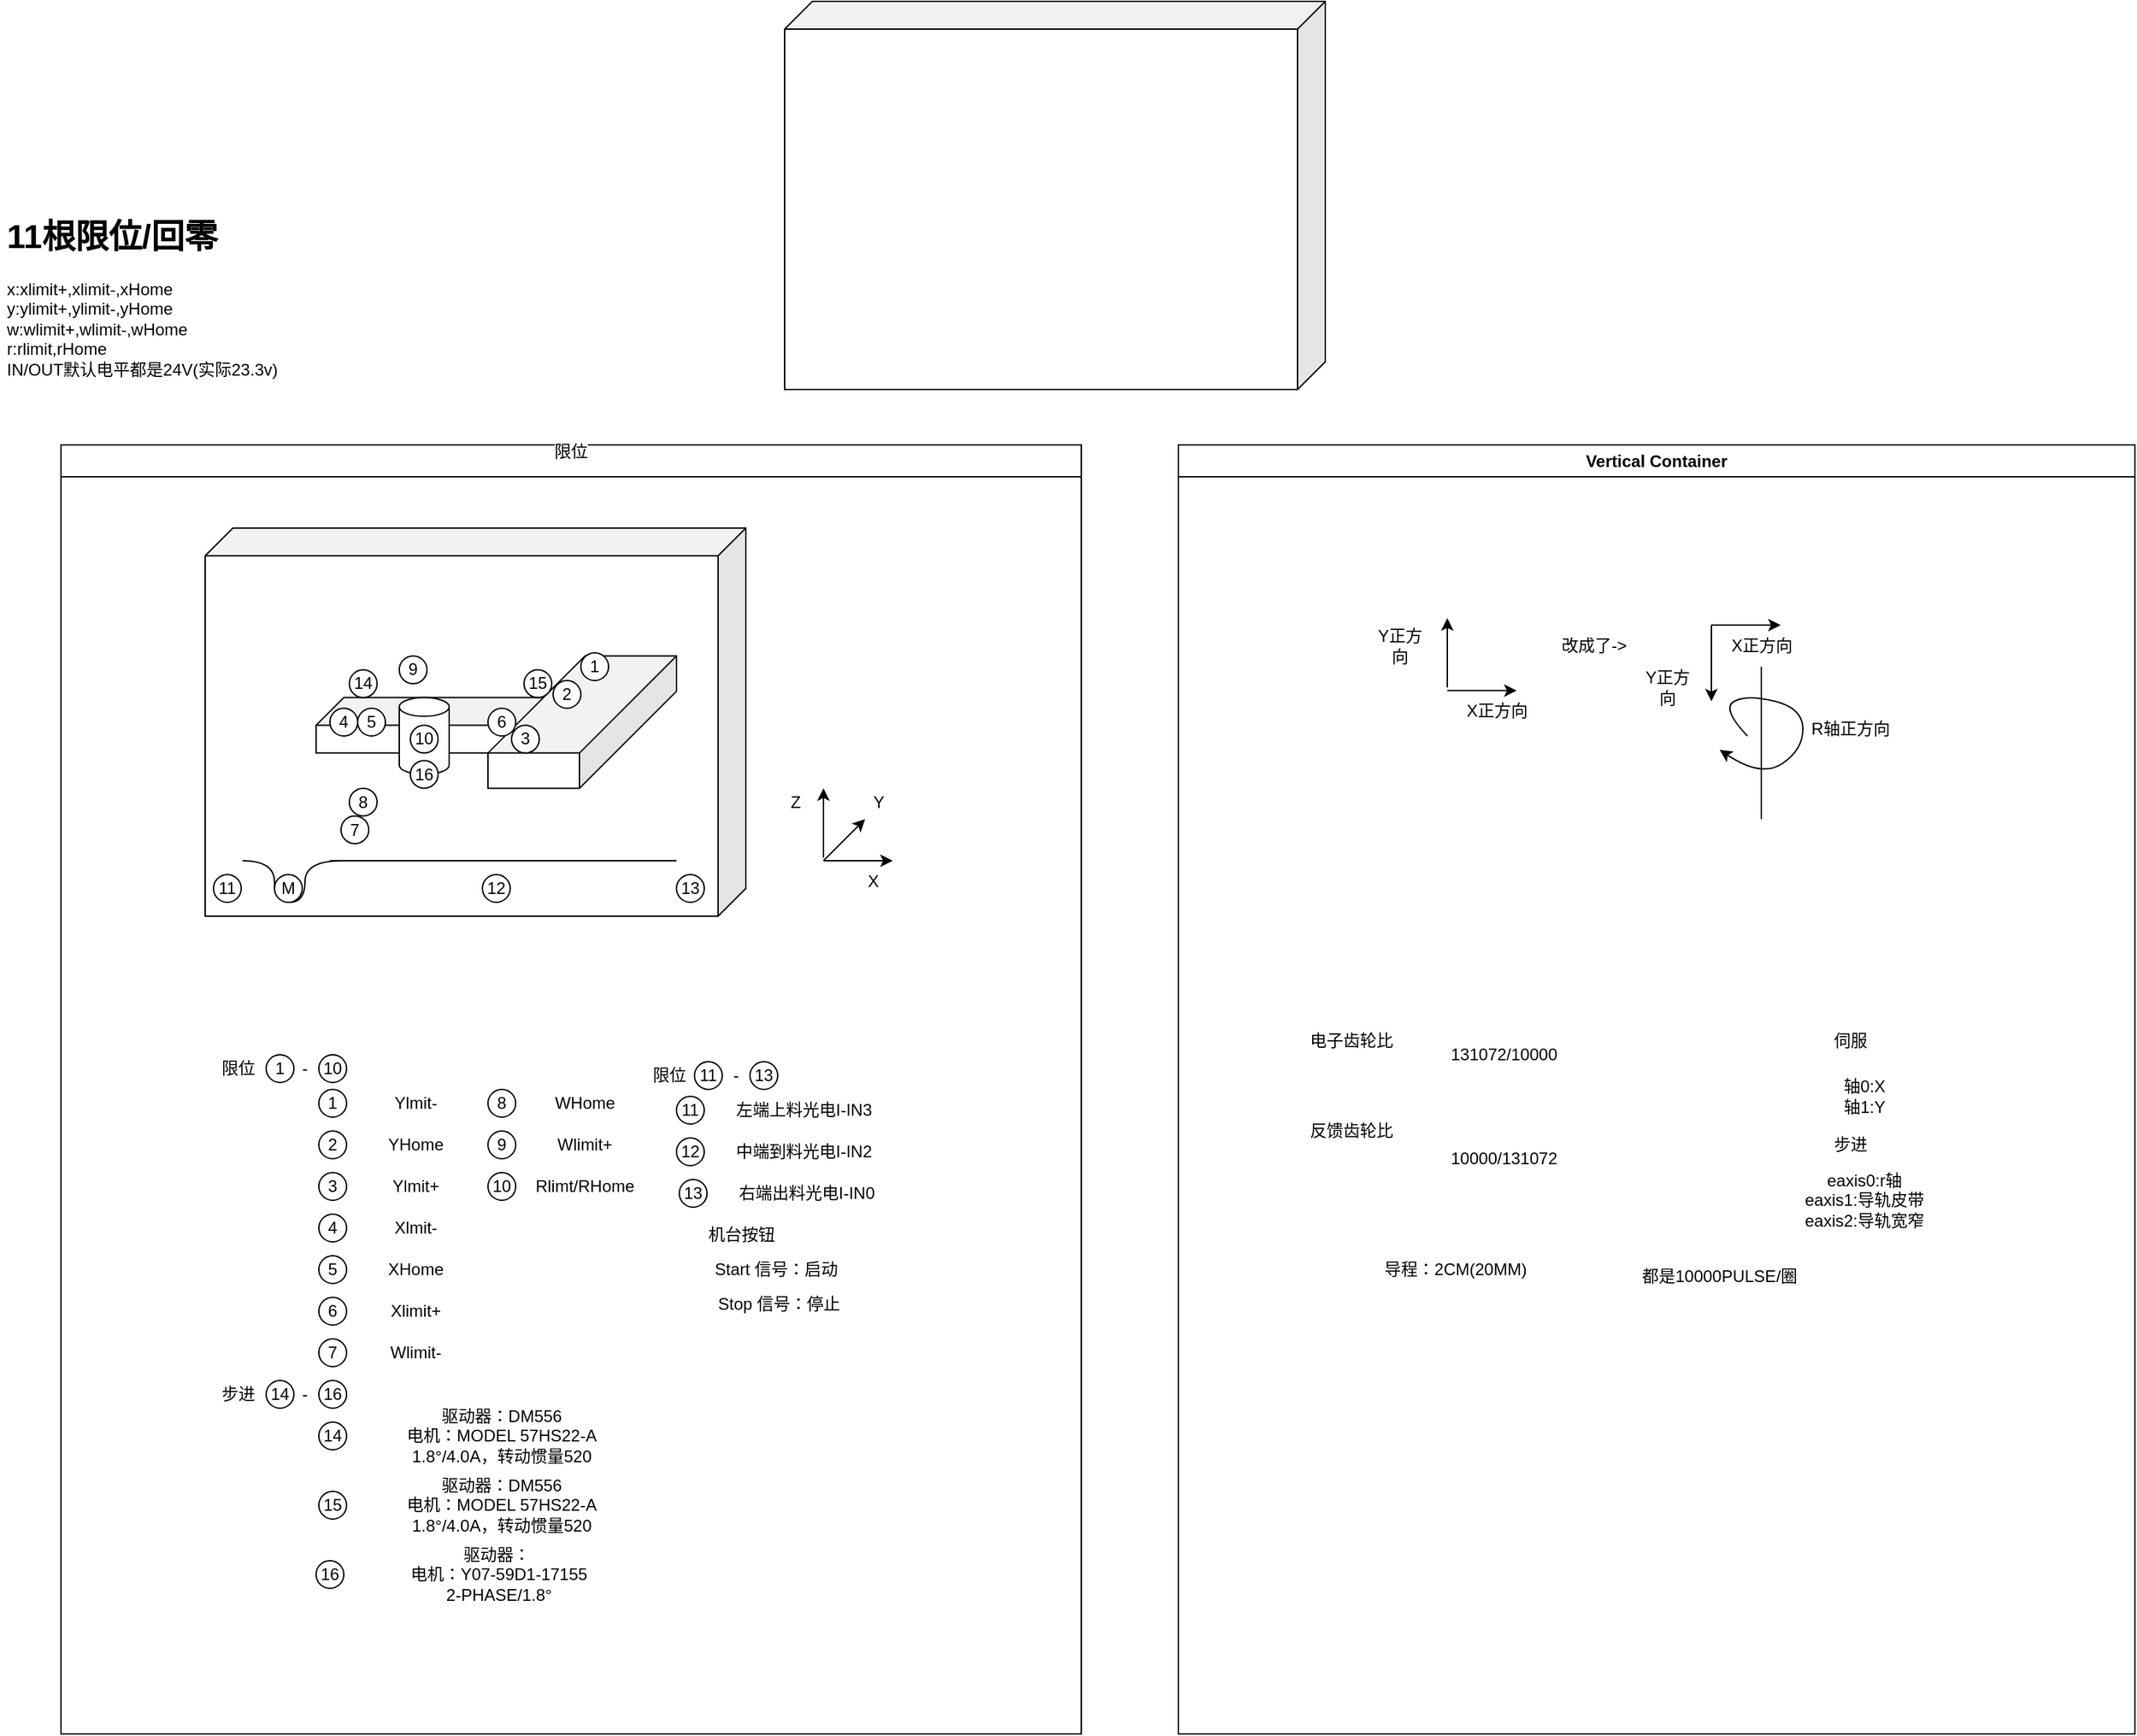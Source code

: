 <mxfile version="21.6.2" type="github">
  <diagram name="第 1 页" id="8xISH4OoHk16N2n0mDrF">
    <mxGraphModel dx="2358" dy="2437" grid="1" gridSize="10" guides="1" tooltips="1" connect="1" arrows="1" fold="1" page="1" pageScale="1" pageWidth="827" pageHeight="1169" math="0" shadow="0">
      <root>
        <mxCell id="0" />
        <mxCell id="1" parent="0" />
        <mxCell id="YGEKBtAMTnWdd1QfSGZH-1" value="&lt;h1&gt;11根限位/回零&lt;/h1&gt;&lt;div&gt;x:xlimit+,xlimit-,xHome&lt;/div&gt;&lt;div&gt;y:ylimit+,ylimit-,yHome&lt;br&gt;&lt;/div&gt;&lt;div&gt;w:wlimit+,wlimit-,wHome&lt;br&gt;&lt;/div&gt;&lt;div&gt;r:rlimit,rHome&lt;br&gt;&lt;/div&gt;&lt;div&gt;IN/OUT默认电平都是24V(实际23.3v)&lt;/div&gt;" style="text;html=1;strokeColor=none;fillColor=none;spacing=5;spacingTop=-20;whiteSpace=wrap;overflow=hidden;rounded=0;" parent="1" vertex="1">
          <mxGeometry x="40" y="60" width="210" height="160" as="geometry" />
        </mxCell>
        <mxCell id="YGEKBtAMTnWdd1QfSGZH-14" value="&#xa;&lt;span style=&quot;color: rgb(0, 0, 0); font-family: Helvetica; font-size: 12px; font-style: normal; font-variant-ligatures: normal; font-variant-caps: normal; font-weight: 400; letter-spacing: normal; orphans: 2; text-align: center; text-indent: 0px; text-transform: none; widows: 2; word-spacing: 0px; -webkit-text-stroke-width: 0px; background-color: rgb(251, 251, 251); text-decoration-thickness: initial; text-decoration-style: initial; text-decoration-color: initial; float: none; display: inline !important;&quot;&gt;限位&lt;/span&gt;&#xa;&#xa;" style="swimlane;whiteSpace=wrap;html=1;" parent="1" vertex="1">
          <mxGeometry x="84" y="230" width="736" height="930" as="geometry" />
        </mxCell>
        <mxCell id="YGEKBtAMTnWdd1QfSGZH-2" value="" style="shape=cube;whiteSpace=wrap;html=1;boundedLbl=1;backgroundOutline=1;darkOpacity=0.05;darkOpacity2=0.1;direction=east;flipH=1;" parent="YGEKBtAMTnWdd1QfSGZH-14" vertex="1">
          <mxGeometry x="104" y="60" width="390" height="280" as="geometry" />
        </mxCell>
        <mxCell id="YGEKBtAMTnWdd1QfSGZH-3" value="" style="shape=cube;whiteSpace=wrap;html=1;boundedLbl=1;backgroundOutline=1;darkOpacity=0.05;darkOpacity2=0.1;flipV=0;flipH=1;" parent="YGEKBtAMTnWdd1QfSGZH-14" vertex="1">
          <mxGeometry x="184" y="182.28" width="170" height="40" as="geometry" />
        </mxCell>
        <mxCell id="YGEKBtAMTnWdd1QfSGZH-10" value="" style="shape=cube;whiteSpace=wrap;html=1;boundedLbl=1;backgroundOutline=1;darkOpacity=0.05;darkOpacity2=0.1;flipH=0;direction=west;flipV=1;rotation=0;size=70;" parent="YGEKBtAMTnWdd1QfSGZH-14" vertex="1">
          <mxGeometry x="308" y="152.28" width="136" height="95.43" as="geometry" />
        </mxCell>
        <mxCell id="YGEKBtAMTnWdd1QfSGZH-5" value="" style="shape=cylinder3;whiteSpace=wrap;html=1;boundedLbl=1;backgroundOutline=1;size=6.755;flipV=0;" parent="YGEKBtAMTnWdd1QfSGZH-14" vertex="1">
          <mxGeometry x="244" y="182.28" width="36" height="55.43" as="geometry" />
        </mxCell>
        <mxCell id="YGEKBtAMTnWdd1QfSGZH-20" value="1" style="ellipse;whiteSpace=wrap;html=1;aspect=fixed;" parent="YGEKBtAMTnWdd1QfSGZH-14" vertex="1">
          <mxGeometry x="375" y="150" width="20" height="20" as="geometry" />
        </mxCell>
        <mxCell id="YGEKBtAMTnWdd1QfSGZH-59" value="2" style="ellipse;whiteSpace=wrap;html=1;aspect=fixed;" parent="YGEKBtAMTnWdd1QfSGZH-14" vertex="1">
          <mxGeometry x="355" y="170" width="20" height="20" as="geometry" />
        </mxCell>
        <mxCell id="YGEKBtAMTnWdd1QfSGZH-60" value="3" style="ellipse;whiteSpace=wrap;html=1;aspect=fixed;" parent="YGEKBtAMTnWdd1QfSGZH-14" vertex="1">
          <mxGeometry x="325" y="202.28" width="20" height="20" as="geometry" />
        </mxCell>
        <mxCell id="YGEKBtAMTnWdd1QfSGZH-61" value="4" style="ellipse;whiteSpace=wrap;html=1;aspect=fixed;" parent="YGEKBtAMTnWdd1QfSGZH-14" vertex="1">
          <mxGeometry x="194" y="189.99" width="20" height="20" as="geometry" />
        </mxCell>
        <mxCell id="YGEKBtAMTnWdd1QfSGZH-62" value="5" style="ellipse;whiteSpace=wrap;html=1;aspect=fixed;" parent="YGEKBtAMTnWdd1QfSGZH-14" vertex="1">
          <mxGeometry x="214" y="190" width="20" height="20" as="geometry" />
        </mxCell>
        <mxCell id="YGEKBtAMTnWdd1QfSGZH-63" value="6" style="ellipse;whiteSpace=wrap;html=1;aspect=fixed;" parent="YGEKBtAMTnWdd1QfSGZH-14" vertex="1">
          <mxGeometry x="308" y="189.99" width="20" height="20" as="geometry" />
        </mxCell>
        <mxCell id="YGEKBtAMTnWdd1QfSGZH-64" value="7" style="ellipse;whiteSpace=wrap;html=1;aspect=fixed;" parent="YGEKBtAMTnWdd1QfSGZH-14" vertex="1">
          <mxGeometry x="202" y="267.71" width="20" height="20" as="geometry" />
        </mxCell>
        <mxCell id="YGEKBtAMTnWdd1QfSGZH-65" value="8" style="ellipse;whiteSpace=wrap;html=1;aspect=fixed;" parent="YGEKBtAMTnWdd1QfSGZH-14" vertex="1">
          <mxGeometry x="208" y="247.71" width="20" height="20" as="geometry" />
        </mxCell>
        <mxCell id="YGEKBtAMTnWdd1QfSGZH-66" value="9" style="ellipse;whiteSpace=wrap;html=1;aspect=fixed;" parent="YGEKBtAMTnWdd1QfSGZH-14" vertex="1">
          <mxGeometry x="244" y="152.28" width="20" height="20" as="geometry" />
        </mxCell>
        <mxCell id="YGEKBtAMTnWdd1QfSGZH-77" value="" style="group;rotation=180;" parent="YGEKBtAMTnWdd1QfSGZH-14" vertex="1" connectable="0">
          <mxGeometry x="190" y="570" width="370" height="40" as="geometry" />
        </mxCell>
        <mxCell id="YGEKBtAMTnWdd1QfSGZH-75" value="" style="endArrow=none;html=1;rounded=0;edgeStyle=orthogonalEdgeStyle;curved=1;" parent="YGEKBtAMTnWdd1QfSGZH-77" edge="1">
          <mxGeometry width="50" height="50" relative="1" as="geometry">
            <mxPoint x="-59.073" y="-270" as="sourcePoint" />
            <mxPoint x="13.122" y="-270" as="targetPoint" />
            <Array as="points">
              <mxPoint x="-36" y="-270" />
              <mxPoint x="-36" y="-240" />
              <mxPoint x="-14" y="-240" />
              <mxPoint x="-14" y="-270" />
            </Array>
          </mxGeometry>
        </mxCell>
        <mxCell id="YGEKBtAMTnWdd1QfSGZH-76" value="" style="endArrow=none;html=1;rounded=0;" parent="YGEKBtAMTnWdd1QfSGZH-14" edge="1">
          <mxGeometry width="50" height="50" relative="1" as="geometry">
            <mxPoint x="194.098" y="300" as="sourcePoint" />
            <mxPoint x="444" y="300" as="targetPoint" />
          </mxGeometry>
        </mxCell>
        <mxCell id="YGEKBtAMTnWdd1QfSGZH-68" value="M" style="ellipse;whiteSpace=wrap;html=1;aspect=fixed;" parent="YGEKBtAMTnWdd1QfSGZH-14" vertex="1">
          <mxGeometry x="154" y="310" width="20" height="20" as="geometry" />
        </mxCell>
        <mxCell id="YGEKBtAMTnWdd1QfSGZH-69" value="10" style="ellipse;whiteSpace=wrap;html=1;aspect=fixed;" parent="YGEKBtAMTnWdd1QfSGZH-14" vertex="1">
          <mxGeometry x="252" y="202.28" width="20" height="20" as="geometry" />
        </mxCell>
        <mxCell id="YGEKBtAMTnWdd1QfSGZH-67" value="1" style="ellipse;whiteSpace=wrap;html=1;aspect=fixed;" parent="YGEKBtAMTnWdd1QfSGZH-14" vertex="1">
          <mxGeometry x="186" y="465" width="20" height="20" as="geometry" />
        </mxCell>
        <mxCell id="YGEKBtAMTnWdd1QfSGZH-79" value="Ylmit-" style="text;html=1;strokeColor=none;fillColor=none;align=center;verticalAlign=middle;whiteSpace=wrap;rounded=0;" parent="YGEKBtAMTnWdd1QfSGZH-14" vertex="1">
          <mxGeometry x="226" y="460" width="60" height="30" as="geometry" />
        </mxCell>
        <mxCell id="INE_rvdtiY3wUW3SEB3x-1" value="2" style="ellipse;whiteSpace=wrap;html=1;aspect=fixed;" parent="YGEKBtAMTnWdd1QfSGZH-14" vertex="1">
          <mxGeometry x="186" y="495" width="20" height="20" as="geometry" />
        </mxCell>
        <mxCell id="INE_rvdtiY3wUW3SEB3x-2" value="YHome" style="text;html=1;strokeColor=none;fillColor=none;align=center;verticalAlign=middle;whiteSpace=wrap;rounded=0;" parent="YGEKBtAMTnWdd1QfSGZH-14" vertex="1">
          <mxGeometry x="226" y="490" width="60" height="30" as="geometry" />
        </mxCell>
        <mxCell id="INE_rvdtiY3wUW3SEB3x-3" value="3" style="ellipse;whiteSpace=wrap;html=1;aspect=fixed;" parent="YGEKBtAMTnWdd1QfSGZH-14" vertex="1">
          <mxGeometry x="186" y="525" width="20" height="20" as="geometry" />
        </mxCell>
        <mxCell id="INE_rvdtiY3wUW3SEB3x-4" value="Ylmit+" style="text;html=1;strokeColor=none;fillColor=none;align=center;verticalAlign=middle;whiteSpace=wrap;rounded=0;" parent="YGEKBtAMTnWdd1QfSGZH-14" vertex="1">
          <mxGeometry x="226" y="520" width="60" height="30" as="geometry" />
        </mxCell>
        <mxCell id="INE_rvdtiY3wUW3SEB3x-5" value="4" style="ellipse;whiteSpace=wrap;html=1;aspect=fixed;" parent="YGEKBtAMTnWdd1QfSGZH-14" vertex="1">
          <mxGeometry x="186" y="555" width="20" height="20" as="geometry" />
        </mxCell>
        <mxCell id="INE_rvdtiY3wUW3SEB3x-6" value="Xlmit-" style="text;html=1;strokeColor=none;fillColor=none;align=center;verticalAlign=middle;whiteSpace=wrap;rounded=0;" parent="YGEKBtAMTnWdd1QfSGZH-14" vertex="1">
          <mxGeometry x="226" y="550" width="60" height="30" as="geometry" />
        </mxCell>
        <mxCell id="INE_rvdtiY3wUW3SEB3x-7" value="限位" style="text;html=1;strokeColor=none;fillColor=none;align=center;verticalAlign=middle;whiteSpace=wrap;rounded=0;" parent="YGEKBtAMTnWdd1QfSGZH-14" vertex="1">
          <mxGeometry x="98" y="435" width="60" height="30" as="geometry" />
        </mxCell>
        <mxCell id="INE_rvdtiY3wUW3SEB3x-8" value="1" style="ellipse;whiteSpace=wrap;html=1;aspect=fixed;" parent="YGEKBtAMTnWdd1QfSGZH-14" vertex="1">
          <mxGeometry x="148" y="440" width="20" height="20" as="geometry" />
        </mxCell>
        <mxCell id="INE_rvdtiY3wUW3SEB3x-9" value="-" style="text;html=1;strokeColor=none;fillColor=none;align=center;verticalAlign=middle;whiteSpace=wrap;rounded=0;" parent="YGEKBtAMTnWdd1QfSGZH-14" vertex="1">
          <mxGeometry x="146" y="435" width="60" height="30" as="geometry" />
        </mxCell>
        <mxCell id="INE_rvdtiY3wUW3SEB3x-10" value="10" style="ellipse;whiteSpace=wrap;html=1;aspect=fixed;" parent="YGEKBtAMTnWdd1QfSGZH-14" vertex="1">
          <mxGeometry x="186" y="440" width="20" height="20" as="geometry" />
        </mxCell>
        <mxCell id="INE_rvdtiY3wUW3SEB3x-11" value="5" style="ellipse;whiteSpace=wrap;html=1;aspect=fixed;" parent="YGEKBtAMTnWdd1QfSGZH-14" vertex="1">
          <mxGeometry x="186" y="585" width="20" height="20" as="geometry" />
        </mxCell>
        <mxCell id="INE_rvdtiY3wUW3SEB3x-12" value="XHome" style="text;html=1;strokeColor=none;fillColor=none;align=center;verticalAlign=middle;whiteSpace=wrap;rounded=0;" parent="YGEKBtAMTnWdd1QfSGZH-14" vertex="1">
          <mxGeometry x="226" y="580" width="60" height="30" as="geometry" />
        </mxCell>
        <mxCell id="INE_rvdtiY3wUW3SEB3x-13" value="6" style="ellipse;whiteSpace=wrap;html=1;aspect=fixed;" parent="YGEKBtAMTnWdd1QfSGZH-14" vertex="1">
          <mxGeometry x="186" y="615" width="20" height="20" as="geometry" />
        </mxCell>
        <mxCell id="INE_rvdtiY3wUW3SEB3x-14" value="Xlimit+" style="text;html=1;strokeColor=none;fillColor=none;align=center;verticalAlign=middle;whiteSpace=wrap;rounded=0;" parent="YGEKBtAMTnWdd1QfSGZH-14" vertex="1">
          <mxGeometry x="226" y="610" width="60" height="30" as="geometry" />
        </mxCell>
        <mxCell id="INE_rvdtiY3wUW3SEB3x-15" value="7" style="ellipse;whiteSpace=wrap;html=1;aspect=fixed;" parent="YGEKBtAMTnWdd1QfSGZH-14" vertex="1">
          <mxGeometry x="186" y="645" width="20" height="20" as="geometry" />
        </mxCell>
        <mxCell id="INE_rvdtiY3wUW3SEB3x-16" value="Wlimit-" style="text;html=1;strokeColor=none;fillColor=none;align=center;verticalAlign=middle;whiteSpace=wrap;rounded=0;" parent="YGEKBtAMTnWdd1QfSGZH-14" vertex="1">
          <mxGeometry x="226" y="640" width="60" height="30" as="geometry" />
        </mxCell>
        <mxCell id="INE_rvdtiY3wUW3SEB3x-17" value="8" style="ellipse;whiteSpace=wrap;html=1;aspect=fixed;" parent="YGEKBtAMTnWdd1QfSGZH-14" vertex="1">
          <mxGeometry x="308" y="465" width="20" height="20" as="geometry" />
        </mxCell>
        <mxCell id="INE_rvdtiY3wUW3SEB3x-18" value="WHome" style="text;html=1;strokeColor=none;fillColor=none;align=center;verticalAlign=middle;whiteSpace=wrap;rounded=0;" parent="YGEKBtAMTnWdd1QfSGZH-14" vertex="1">
          <mxGeometry x="348" y="460" width="60" height="30" as="geometry" />
        </mxCell>
        <mxCell id="INE_rvdtiY3wUW3SEB3x-19" value="" style="endArrow=classic;html=1;rounded=0;" parent="YGEKBtAMTnWdd1QfSGZH-14" edge="1">
          <mxGeometry width="50" height="50" relative="1" as="geometry">
            <mxPoint x="550" y="297.71" as="sourcePoint" />
            <mxPoint x="550" y="247.71" as="targetPoint" />
          </mxGeometry>
        </mxCell>
        <mxCell id="INE_rvdtiY3wUW3SEB3x-20" value="" style="endArrow=classic;html=1;rounded=0;" parent="YGEKBtAMTnWdd1QfSGZH-14" edge="1">
          <mxGeometry width="50" height="50" relative="1" as="geometry">
            <mxPoint x="550" y="300" as="sourcePoint" />
            <mxPoint x="580" y="270" as="targetPoint" />
          </mxGeometry>
        </mxCell>
        <mxCell id="INE_rvdtiY3wUW3SEB3x-22" value="X" style="text;html=1;strokeColor=none;fillColor=none;align=center;verticalAlign=middle;whiteSpace=wrap;rounded=0;" parent="YGEKBtAMTnWdd1QfSGZH-14" vertex="1">
          <mxGeometry x="556" y="300" width="60" height="30" as="geometry" />
        </mxCell>
        <mxCell id="INE_rvdtiY3wUW3SEB3x-23" value="Y" style="text;html=1;strokeColor=none;fillColor=none;align=center;verticalAlign=middle;whiteSpace=wrap;rounded=0;" parent="YGEKBtAMTnWdd1QfSGZH-14" vertex="1">
          <mxGeometry x="560" y="242.71" width="60" height="30" as="geometry" />
        </mxCell>
        <mxCell id="INE_rvdtiY3wUW3SEB3x-24" value="Z" style="text;html=1;strokeColor=none;fillColor=none;align=center;verticalAlign=middle;whiteSpace=wrap;rounded=0;" parent="YGEKBtAMTnWdd1QfSGZH-14" vertex="1">
          <mxGeometry x="500" y="242.71" width="60" height="30" as="geometry" />
        </mxCell>
        <mxCell id="INE_rvdtiY3wUW3SEB3x-25" value="9" style="ellipse;whiteSpace=wrap;html=1;aspect=fixed;" parent="YGEKBtAMTnWdd1QfSGZH-14" vertex="1">
          <mxGeometry x="308" y="495" width="20" height="20" as="geometry" />
        </mxCell>
        <mxCell id="INE_rvdtiY3wUW3SEB3x-26" value="Wlimit+" style="text;html=1;strokeColor=none;fillColor=none;align=center;verticalAlign=middle;whiteSpace=wrap;rounded=0;" parent="YGEKBtAMTnWdd1QfSGZH-14" vertex="1">
          <mxGeometry x="348" y="490" width="60" height="30" as="geometry" />
        </mxCell>
        <mxCell id="INE_rvdtiY3wUW3SEB3x-27" value="10" style="ellipse;whiteSpace=wrap;html=1;aspect=fixed;" parent="YGEKBtAMTnWdd1QfSGZH-14" vertex="1">
          <mxGeometry x="308" y="525" width="20" height="20" as="geometry" />
        </mxCell>
        <mxCell id="INE_rvdtiY3wUW3SEB3x-28" value="Rlimt/RHome" style="text;html=1;strokeColor=none;fillColor=none;align=center;verticalAlign=middle;whiteSpace=wrap;rounded=0;" parent="YGEKBtAMTnWdd1QfSGZH-14" vertex="1">
          <mxGeometry x="348" y="520" width="60" height="30" as="geometry" />
        </mxCell>
        <mxCell id="INE_rvdtiY3wUW3SEB3x-30" value="限位" style="text;html=1;strokeColor=none;fillColor=none;align=center;verticalAlign=middle;whiteSpace=wrap;rounded=0;" parent="YGEKBtAMTnWdd1QfSGZH-14" vertex="1">
          <mxGeometry x="409" y="440" width="60" height="30" as="geometry" />
        </mxCell>
        <mxCell id="INE_rvdtiY3wUW3SEB3x-31" value="-" style="text;html=1;strokeColor=none;fillColor=none;align=center;verticalAlign=middle;whiteSpace=wrap;rounded=0;" parent="YGEKBtAMTnWdd1QfSGZH-14" vertex="1">
          <mxGeometry x="457" y="440" width="60" height="30" as="geometry" />
        </mxCell>
        <mxCell id="INE_rvdtiY3wUW3SEB3x-32" value="11" style="ellipse;whiteSpace=wrap;html=1;aspect=fixed;" parent="YGEKBtAMTnWdd1QfSGZH-14" vertex="1">
          <mxGeometry x="457" y="445" width="20" height="20" as="geometry" />
        </mxCell>
        <mxCell id="INE_rvdtiY3wUW3SEB3x-33" value="13" style="ellipse;whiteSpace=wrap;html=1;aspect=fixed;" parent="YGEKBtAMTnWdd1QfSGZH-14" vertex="1">
          <mxGeometry x="497" y="445" width="20" height="20" as="geometry" />
        </mxCell>
        <mxCell id="YGEKBtAMTnWdd1QfSGZH-70" value="11" style="ellipse;whiteSpace=wrap;html=1;aspect=fixed;" parent="YGEKBtAMTnWdd1QfSGZH-14" vertex="1">
          <mxGeometry x="110" y="310" width="20" height="20" as="geometry" />
        </mxCell>
        <mxCell id="YGEKBtAMTnWdd1QfSGZH-71" value="12" style="ellipse;whiteSpace=wrap;html=1;aspect=fixed;" parent="YGEKBtAMTnWdd1QfSGZH-14" vertex="1">
          <mxGeometry x="304" y="310" width="20" height="20" as="geometry" />
        </mxCell>
        <mxCell id="YGEKBtAMTnWdd1QfSGZH-72" value="13" style="ellipse;whiteSpace=wrap;html=1;aspect=fixed;" parent="YGEKBtAMTnWdd1QfSGZH-14" vertex="1">
          <mxGeometry x="444" y="310" width="20" height="20" as="geometry" />
        </mxCell>
        <mxCell id="INE_rvdtiY3wUW3SEB3x-34" value="11" style="ellipse;whiteSpace=wrap;html=1;aspect=fixed;" parent="YGEKBtAMTnWdd1QfSGZH-14" vertex="1">
          <mxGeometry x="444" y="470" width="20" height="20" as="geometry" />
        </mxCell>
        <mxCell id="INE_rvdtiY3wUW3SEB3x-35" value="左端上料光电I-IN3" style="text;html=1;strokeColor=none;fillColor=none;align=center;verticalAlign=middle;whiteSpace=wrap;rounded=0;" parent="YGEKBtAMTnWdd1QfSGZH-14" vertex="1">
          <mxGeometry x="484" y="465" width="104" height="30" as="geometry" />
        </mxCell>
        <mxCell id="INE_rvdtiY3wUW3SEB3x-36" value="12" style="ellipse;whiteSpace=wrap;html=1;aspect=fixed;" parent="YGEKBtAMTnWdd1QfSGZH-14" vertex="1">
          <mxGeometry x="444" y="500" width="20" height="20" as="geometry" />
        </mxCell>
        <mxCell id="INE_rvdtiY3wUW3SEB3x-37" value="中端到料光电I-IN2" style="text;html=1;strokeColor=none;fillColor=none;align=center;verticalAlign=middle;whiteSpace=wrap;rounded=0;" parent="YGEKBtAMTnWdd1QfSGZH-14" vertex="1">
          <mxGeometry x="484" y="495" width="104" height="30" as="geometry" />
        </mxCell>
        <mxCell id="INE_rvdtiY3wUW3SEB3x-38" value="13" style="ellipse;whiteSpace=wrap;html=1;aspect=fixed;" parent="YGEKBtAMTnWdd1QfSGZH-14" vertex="1">
          <mxGeometry x="446" y="530" width="20" height="20" as="geometry" />
        </mxCell>
        <mxCell id="INE_rvdtiY3wUW3SEB3x-39" value="右端出料光电I-IN0" style="text;html=1;strokeColor=none;fillColor=none;align=center;verticalAlign=middle;whiteSpace=wrap;rounded=0;" parent="YGEKBtAMTnWdd1QfSGZH-14" vertex="1">
          <mxGeometry x="486" y="525" width="104" height="30" as="geometry" />
        </mxCell>
        <mxCell id="INE_rvdtiY3wUW3SEB3x-44" value="机台按钮" style="text;html=1;strokeColor=none;fillColor=none;align=center;verticalAlign=middle;whiteSpace=wrap;rounded=0;" parent="YGEKBtAMTnWdd1QfSGZH-14" vertex="1">
          <mxGeometry x="439" y="555" width="104" height="30" as="geometry" />
        </mxCell>
        <mxCell id="INE_rvdtiY3wUW3SEB3x-45" value="Start 信号：启动" style="text;html=1;strokeColor=none;fillColor=none;align=center;verticalAlign=middle;whiteSpace=wrap;rounded=0;" parent="YGEKBtAMTnWdd1QfSGZH-14" vertex="1">
          <mxGeometry x="464" y="580" width="104" height="30" as="geometry" />
        </mxCell>
        <mxCell id="INE_rvdtiY3wUW3SEB3x-46" value="Stop 信号：停止" style="text;html=1;strokeColor=none;fillColor=none;align=center;verticalAlign=middle;whiteSpace=wrap;rounded=0;" parent="YGEKBtAMTnWdd1QfSGZH-14" vertex="1">
          <mxGeometry x="466" y="605" width="104" height="30" as="geometry" />
        </mxCell>
        <mxCell id="YGEKBtAMTnWdd1QfSGZH-73" value="14" style="ellipse;whiteSpace=wrap;html=1;aspect=fixed;" parent="YGEKBtAMTnWdd1QfSGZH-14" vertex="1">
          <mxGeometry x="208" y="162.28" width="20" height="20" as="geometry" />
        </mxCell>
        <mxCell id="INE_rvdtiY3wUW3SEB3x-41" value="15" style="ellipse;whiteSpace=wrap;html=1;aspect=fixed;" parent="YGEKBtAMTnWdd1QfSGZH-14" vertex="1">
          <mxGeometry x="334" y="162.28" width="20" height="20" as="geometry" />
        </mxCell>
        <mxCell id="INE_rvdtiY3wUW3SEB3x-40" value="16" style="ellipse;whiteSpace=wrap;html=1;aspect=fixed;" parent="YGEKBtAMTnWdd1QfSGZH-14" vertex="1">
          <mxGeometry x="252" y="227.71" width="20" height="20" as="geometry" />
        </mxCell>
        <mxCell id="INE_rvdtiY3wUW3SEB3x-49" value="步进" style="text;html=1;strokeColor=none;fillColor=none;align=center;verticalAlign=middle;whiteSpace=wrap;rounded=0;" parent="YGEKBtAMTnWdd1QfSGZH-14" vertex="1">
          <mxGeometry x="98" y="670" width="60" height="30" as="geometry" />
        </mxCell>
        <mxCell id="INE_rvdtiY3wUW3SEB3x-50" value="14" style="ellipse;whiteSpace=wrap;html=1;aspect=fixed;" parent="YGEKBtAMTnWdd1QfSGZH-14" vertex="1">
          <mxGeometry x="148" y="675" width="20" height="20" as="geometry" />
        </mxCell>
        <mxCell id="INE_rvdtiY3wUW3SEB3x-51" value="-" style="text;html=1;strokeColor=none;fillColor=none;align=center;verticalAlign=middle;whiteSpace=wrap;rounded=0;" parent="YGEKBtAMTnWdd1QfSGZH-14" vertex="1">
          <mxGeometry x="146" y="670" width="60" height="30" as="geometry" />
        </mxCell>
        <mxCell id="INE_rvdtiY3wUW3SEB3x-52" value="16" style="ellipse;whiteSpace=wrap;html=1;aspect=fixed;" parent="YGEKBtAMTnWdd1QfSGZH-14" vertex="1">
          <mxGeometry x="186" y="675" width="20" height="20" as="geometry" />
        </mxCell>
        <mxCell id="INE_rvdtiY3wUW3SEB3x-54" value="14" style="ellipse;whiteSpace=wrap;html=1;aspect=fixed;" parent="YGEKBtAMTnWdd1QfSGZH-14" vertex="1">
          <mxGeometry x="186" y="705" width="20" height="20" as="geometry" />
        </mxCell>
        <mxCell id="INE_rvdtiY3wUW3SEB3x-55" value="驱动器：DM556&lt;br&gt;电机：MODEL 57HS22-A&lt;br&gt;1.8°/4.0A，转动惯量520" style="text;html=1;strokeColor=none;fillColor=none;align=center;verticalAlign=middle;whiteSpace=wrap;rounded=0;" parent="YGEKBtAMTnWdd1QfSGZH-14" vertex="1">
          <mxGeometry x="226" y="700" width="184" height="30" as="geometry" />
        </mxCell>
        <mxCell id="INE_rvdtiY3wUW3SEB3x-56" value="15" style="ellipse;whiteSpace=wrap;html=1;aspect=fixed;" parent="YGEKBtAMTnWdd1QfSGZH-14" vertex="1">
          <mxGeometry x="186" y="755" width="20" height="20" as="geometry" />
        </mxCell>
        <mxCell id="INE_rvdtiY3wUW3SEB3x-57" value="驱动器：DM556&lt;br&gt;电机：MODEL 57HS22-A&lt;br&gt;1.8°/4.0A，转动惯量520" style="text;html=1;strokeColor=none;fillColor=none;align=center;verticalAlign=middle;whiteSpace=wrap;rounded=0;" parent="YGEKBtAMTnWdd1QfSGZH-14" vertex="1">
          <mxGeometry x="226" y="750" width="184" height="30" as="geometry" />
        </mxCell>
        <mxCell id="INE_rvdtiY3wUW3SEB3x-58" value="16" style="ellipse;whiteSpace=wrap;html=1;aspect=fixed;" parent="YGEKBtAMTnWdd1QfSGZH-14" vertex="1">
          <mxGeometry x="184" y="805" width="20" height="20" as="geometry" />
        </mxCell>
        <mxCell id="INE_rvdtiY3wUW3SEB3x-59" value="驱动器：&amp;nbsp;&lt;br&gt;电机：Y07-59D1-17155&lt;br&gt;2-PHASE/1.8°" style="text;html=1;strokeColor=none;fillColor=none;align=center;verticalAlign=middle;whiteSpace=wrap;rounded=0;" parent="YGEKBtAMTnWdd1QfSGZH-14" vertex="1">
          <mxGeometry x="224" y="800" width="184" height="30" as="geometry" />
        </mxCell>
        <mxCell id="YGEKBtAMTnWdd1QfSGZH-58" style="edgeStyle=orthogonalEdgeStyle;rounded=0;orthogonalLoop=1;jettySize=auto;html=1;" parent="1" edge="1">
          <mxGeometry relative="1" as="geometry">
            <mxPoint x="50.029" y="1070.029" as="targetPoint" />
          </mxGeometry>
        </mxCell>
        <mxCell id="INE_rvdtiY3wUW3SEB3x-21" value="" style="endArrow=classic;html=1;rounded=0;" parent="1" edge="1">
          <mxGeometry width="50" height="50" relative="1" as="geometry">
            <mxPoint x="634" y="530" as="sourcePoint" />
            <mxPoint x="684" y="530" as="targetPoint" />
          </mxGeometry>
        </mxCell>
        <mxCell id="T4N1aFiwCezX0FToYQrh-1" value="Vertical Container" style="swimlane;whiteSpace=wrap;html=1;" vertex="1" parent="1">
          <mxGeometry x="890" y="230" width="690" height="930" as="geometry" />
        </mxCell>
        <mxCell id="T4N1aFiwCezX0FToYQrh-3" value="电子齿轮比" style="text;html=1;strokeColor=none;fillColor=none;align=center;verticalAlign=middle;whiteSpace=wrap;rounded=0;" vertex="1" parent="T4N1aFiwCezX0FToYQrh-1">
          <mxGeometry x="60" y="415" width="130" height="30" as="geometry" />
        </mxCell>
        <mxCell id="T4N1aFiwCezX0FToYQrh-4" value="反馈齿轮比" style="text;html=1;strokeColor=none;fillColor=none;align=center;verticalAlign=middle;whiteSpace=wrap;rounded=0;" vertex="1" parent="T4N1aFiwCezX0FToYQrh-1">
          <mxGeometry x="60" y="480" width="130" height="30" as="geometry" />
        </mxCell>
        <mxCell id="T4N1aFiwCezX0FToYQrh-5" value="131072/10000" style="text;html=1;strokeColor=none;fillColor=none;align=center;verticalAlign=middle;whiteSpace=wrap;rounded=0;" vertex="1" parent="T4N1aFiwCezX0FToYQrh-1">
          <mxGeometry x="170" y="425" width="130" height="30" as="geometry" />
        </mxCell>
        <mxCell id="T4N1aFiwCezX0FToYQrh-6" value="10000/131072" style="text;html=1;strokeColor=none;fillColor=none;align=center;verticalAlign=middle;whiteSpace=wrap;rounded=0;" vertex="1" parent="T4N1aFiwCezX0FToYQrh-1">
          <mxGeometry x="170" y="500" width="130" height="30" as="geometry" />
        </mxCell>
        <mxCell id="T4N1aFiwCezX0FToYQrh-7" value="伺服" style="text;html=1;strokeColor=none;fillColor=none;align=center;verticalAlign=middle;whiteSpace=wrap;rounded=0;" vertex="1" parent="T4N1aFiwCezX0FToYQrh-1">
          <mxGeometry x="420" y="415" width="130" height="30" as="geometry" />
        </mxCell>
        <mxCell id="T4N1aFiwCezX0FToYQrh-8" value="轴0:X&lt;br&gt;轴1:Y" style="text;html=1;strokeColor=none;fillColor=none;align=center;verticalAlign=middle;whiteSpace=wrap;rounded=0;" vertex="1" parent="T4N1aFiwCezX0FToYQrh-1">
          <mxGeometry x="430" y="450" width="130" height="40" as="geometry" />
        </mxCell>
        <mxCell id="T4N1aFiwCezX0FToYQrh-9" value="步进" style="text;html=1;strokeColor=none;fillColor=none;align=center;verticalAlign=middle;whiteSpace=wrap;rounded=0;" vertex="1" parent="T4N1aFiwCezX0FToYQrh-1">
          <mxGeometry x="420" y="490" width="130" height="30" as="geometry" />
        </mxCell>
        <mxCell id="T4N1aFiwCezX0FToYQrh-10" value="eaxis0:r轴&lt;br&gt;eaxis1:导轨皮带&lt;br&gt;eaxis2:导轨宽窄" style="text;html=1;strokeColor=none;fillColor=none;align=center;verticalAlign=middle;whiteSpace=wrap;rounded=0;" vertex="1" parent="T4N1aFiwCezX0FToYQrh-1">
          <mxGeometry x="430" y="520" width="130" height="50" as="geometry" />
        </mxCell>
        <mxCell id="T4N1aFiwCezX0FToYQrh-11" value="导程：2CM(20MM)" style="text;html=1;strokeColor=none;fillColor=none;align=center;verticalAlign=middle;whiteSpace=wrap;rounded=0;" vertex="1" parent="T4N1aFiwCezX0FToYQrh-1">
          <mxGeometry x="130" y="580" width="140" height="30" as="geometry" />
        </mxCell>
        <mxCell id="T4N1aFiwCezX0FToYQrh-12" value="都是10000PULSE/圈" style="text;html=1;strokeColor=none;fillColor=none;align=center;verticalAlign=middle;whiteSpace=wrap;rounded=0;" vertex="1" parent="T4N1aFiwCezX0FToYQrh-1">
          <mxGeometry x="321" y="585" width="139" height="30" as="geometry" />
        </mxCell>
        <mxCell id="T4N1aFiwCezX0FToYQrh-13" value="" style="endArrow=classic;html=1;rounded=0;" edge="1" parent="T4N1aFiwCezX0FToYQrh-1">
          <mxGeometry width="50" height="50" relative="1" as="geometry">
            <mxPoint x="384.5" y="130" as="sourcePoint" />
            <mxPoint x="384.5" y="185" as="targetPoint" />
          </mxGeometry>
        </mxCell>
        <mxCell id="T4N1aFiwCezX0FToYQrh-15" value="X正方向" style="text;html=1;strokeColor=none;fillColor=none;align=center;verticalAlign=middle;whiteSpace=wrap;rounded=0;" vertex="1" parent="T4N1aFiwCezX0FToYQrh-1">
          <mxGeometry x="390.5" y="130.0" width="60" height="30" as="geometry" />
        </mxCell>
        <mxCell id="T4N1aFiwCezX0FToYQrh-16" value="Y正方向" style="text;html=1;strokeColor=none;fillColor=none;align=center;verticalAlign=middle;whiteSpace=wrap;rounded=0;" vertex="1" parent="T4N1aFiwCezX0FToYQrh-1">
          <mxGeometry x="330.5" y="160" width="44" height="30" as="geometry" />
        </mxCell>
        <mxCell id="T4N1aFiwCezX0FToYQrh-18" value="" style="endArrow=classic;html=1;rounded=0;" edge="1" parent="T4N1aFiwCezX0FToYQrh-1">
          <mxGeometry width="50" height="50" relative="1" as="geometry">
            <mxPoint x="384.5" y="130.0" as="sourcePoint" />
            <mxPoint x="434.5" y="130.0" as="targetPoint" />
          </mxGeometry>
        </mxCell>
        <mxCell id="T4N1aFiwCezX0FToYQrh-19" value="" style="endArrow=classic;html=1;rounded=0;" edge="1" parent="T4N1aFiwCezX0FToYQrh-1">
          <mxGeometry width="50" height="50" relative="1" as="geometry">
            <mxPoint x="194" y="175" as="sourcePoint" />
            <mxPoint x="194" y="125" as="targetPoint" />
          </mxGeometry>
        </mxCell>
        <mxCell id="T4N1aFiwCezX0FToYQrh-20" value="X正方向" style="text;html=1;strokeColor=none;fillColor=none;align=center;verticalAlign=middle;whiteSpace=wrap;rounded=0;" vertex="1" parent="T4N1aFiwCezX0FToYQrh-1">
          <mxGeometry x="200" y="177.29" width="60" height="30" as="geometry" />
        </mxCell>
        <mxCell id="T4N1aFiwCezX0FToYQrh-21" value="Y正方向" style="text;html=1;strokeColor=none;fillColor=none;align=center;verticalAlign=middle;whiteSpace=wrap;rounded=0;" vertex="1" parent="T4N1aFiwCezX0FToYQrh-1">
          <mxGeometry x="140" y="120" width="40" height="50" as="geometry" />
        </mxCell>
        <mxCell id="T4N1aFiwCezX0FToYQrh-22" value="" style="endArrow=classic;html=1;rounded=0;" edge="1" parent="T4N1aFiwCezX0FToYQrh-1">
          <mxGeometry width="50" height="50" relative="1" as="geometry">
            <mxPoint x="194" y="177.29" as="sourcePoint" />
            <mxPoint x="244" y="177.29" as="targetPoint" />
          </mxGeometry>
        </mxCell>
        <mxCell id="T4N1aFiwCezX0FToYQrh-23" value="改成了-&amp;gt;" style="text;html=1;strokeColor=none;fillColor=none;align=center;verticalAlign=middle;whiteSpace=wrap;rounded=0;" vertex="1" parent="T4N1aFiwCezX0FToYQrh-1">
          <mxGeometry x="270" y="130" width="60" height="30" as="geometry" />
        </mxCell>
        <mxCell id="T4N1aFiwCezX0FToYQrh-24" value="" style="curved=1;endArrow=classic;html=1;rounded=0;" edge="1" parent="T4N1aFiwCezX0FToYQrh-1">
          <mxGeometry width="50" height="50" relative="1" as="geometry">
            <mxPoint x="410.5" y="210" as="sourcePoint" />
            <mxPoint x="390.5" y="220" as="targetPoint" />
            <Array as="points">
              <mxPoint x="391.5" y="190" />
              <mxPoint x="410.5" y="180" />
              <mxPoint x="450.5" y="190" />
              <mxPoint x="450.5" y="220" />
              <mxPoint x="420.5" y="240" />
            </Array>
          </mxGeometry>
        </mxCell>
        <mxCell id="T4N1aFiwCezX0FToYQrh-25" value="" style="endArrow=none;html=1;rounded=0;" edge="1" parent="T4N1aFiwCezX0FToYQrh-1">
          <mxGeometry width="50" height="50" relative="1" as="geometry">
            <mxPoint x="420.5" y="270" as="sourcePoint" />
            <mxPoint x="420.5" y="160" as="targetPoint" />
          </mxGeometry>
        </mxCell>
        <mxCell id="T4N1aFiwCezX0FToYQrh-26" value="R轴正方向" style="text;html=1;strokeColor=none;fillColor=none;align=center;verticalAlign=middle;whiteSpace=wrap;rounded=0;" vertex="1" parent="T4N1aFiwCezX0FToYQrh-1">
          <mxGeometry x="455" y="190" width="60" height="30" as="geometry" />
        </mxCell>
        <mxCell id="T4N1aFiwCezX0FToYQrh-2" value="" style="shape=cube;whiteSpace=wrap;html=1;boundedLbl=1;backgroundOutline=1;darkOpacity=0.05;darkOpacity2=0.1;direction=east;flipH=1;" vertex="1" parent="1">
          <mxGeometry x="606" y="-90" width="390" height="280" as="geometry" />
        </mxCell>
      </root>
    </mxGraphModel>
  </diagram>
</mxfile>
